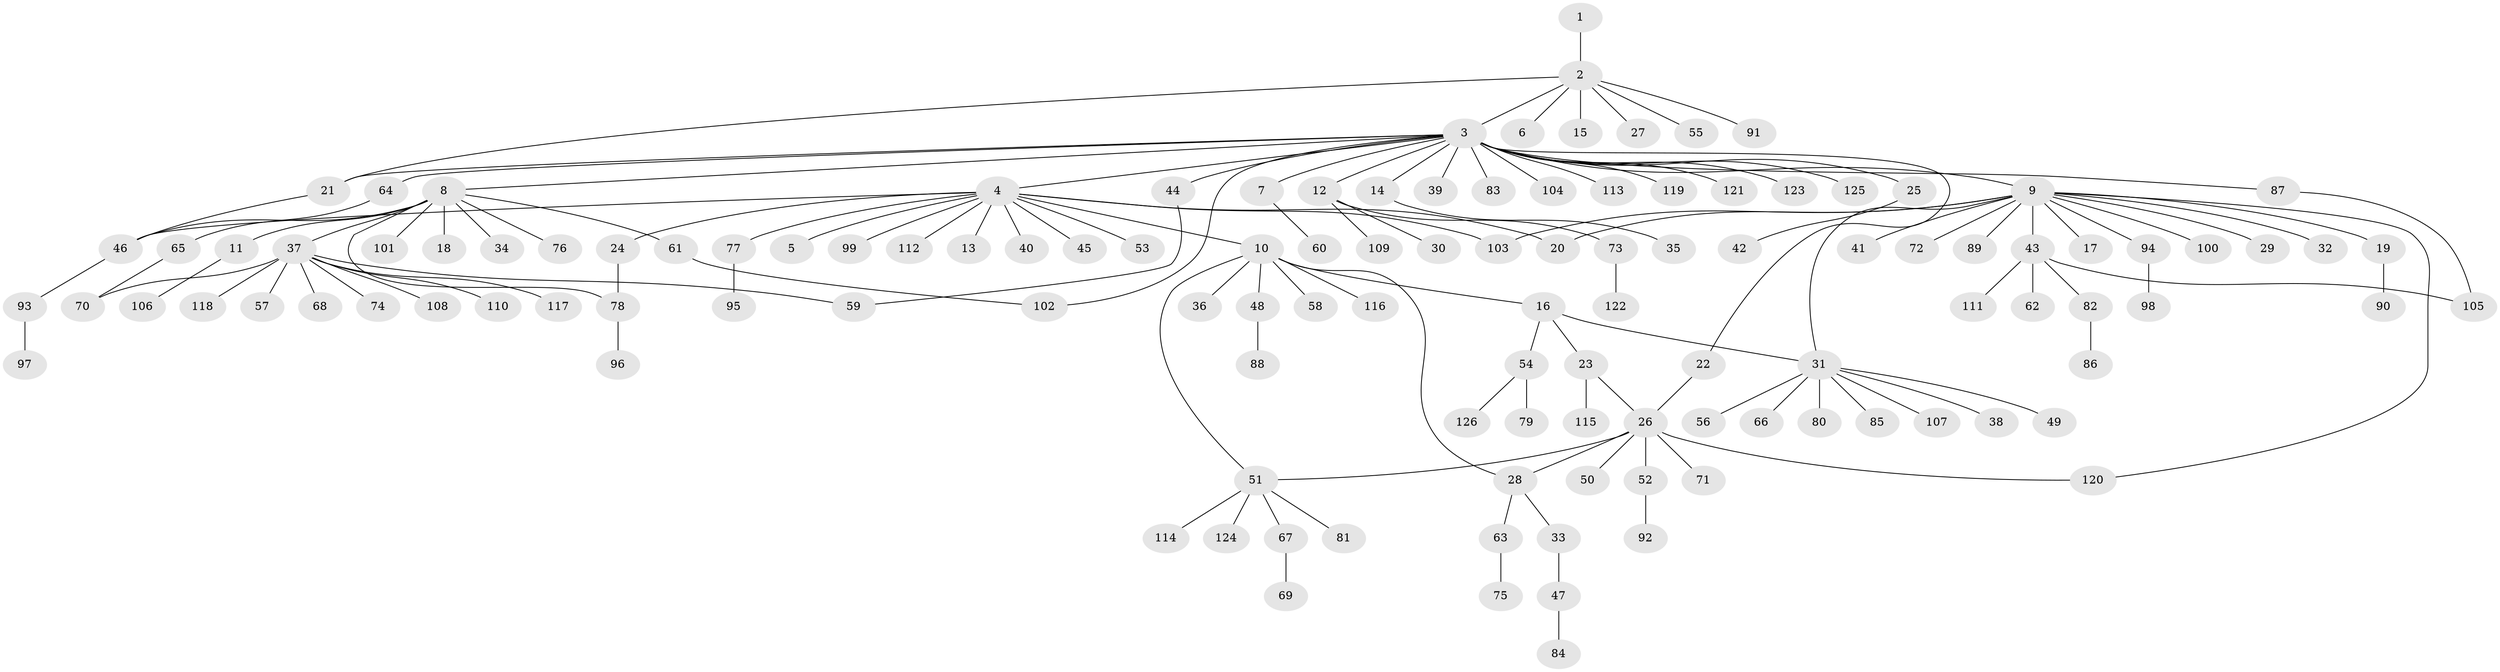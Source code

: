 // Generated by graph-tools (version 1.1) at 2025/01/03/09/25 03:01:51]
// undirected, 126 vertices, 140 edges
graph export_dot {
graph [start="1"]
  node [color=gray90,style=filled];
  1;
  2;
  3;
  4;
  5;
  6;
  7;
  8;
  9;
  10;
  11;
  12;
  13;
  14;
  15;
  16;
  17;
  18;
  19;
  20;
  21;
  22;
  23;
  24;
  25;
  26;
  27;
  28;
  29;
  30;
  31;
  32;
  33;
  34;
  35;
  36;
  37;
  38;
  39;
  40;
  41;
  42;
  43;
  44;
  45;
  46;
  47;
  48;
  49;
  50;
  51;
  52;
  53;
  54;
  55;
  56;
  57;
  58;
  59;
  60;
  61;
  62;
  63;
  64;
  65;
  66;
  67;
  68;
  69;
  70;
  71;
  72;
  73;
  74;
  75;
  76;
  77;
  78;
  79;
  80;
  81;
  82;
  83;
  84;
  85;
  86;
  87;
  88;
  89;
  90;
  91;
  92;
  93;
  94;
  95;
  96;
  97;
  98;
  99;
  100;
  101;
  102;
  103;
  104;
  105;
  106;
  107;
  108;
  109;
  110;
  111;
  112;
  113;
  114;
  115;
  116;
  117;
  118;
  119;
  120;
  121;
  122;
  123;
  124;
  125;
  126;
  1 -- 2;
  2 -- 3;
  2 -- 6;
  2 -- 15;
  2 -- 21;
  2 -- 27;
  2 -- 55;
  2 -- 91;
  3 -- 4;
  3 -- 7;
  3 -- 8;
  3 -- 9;
  3 -- 12;
  3 -- 14;
  3 -- 21;
  3 -- 22;
  3 -- 25;
  3 -- 39;
  3 -- 44;
  3 -- 64;
  3 -- 83;
  3 -- 87;
  3 -- 102;
  3 -- 104;
  3 -- 113;
  3 -- 119;
  3 -- 121;
  3 -- 123;
  3 -- 125;
  4 -- 5;
  4 -- 10;
  4 -- 13;
  4 -- 20;
  4 -- 24;
  4 -- 40;
  4 -- 45;
  4 -- 46;
  4 -- 53;
  4 -- 77;
  4 -- 99;
  4 -- 103;
  4 -- 112;
  7 -- 60;
  8 -- 11;
  8 -- 18;
  8 -- 34;
  8 -- 37;
  8 -- 46;
  8 -- 61;
  8 -- 76;
  8 -- 78;
  8 -- 101;
  9 -- 17;
  9 -- 19;
  9 -- 20;
  9 -- 29;
  9 -- 31;
  9 -- 32;
  9 -- 41;
  9 -- 43;
  9 -- 72;
  9 -- 89;
  9 -- 94;
  9 -- 100;
  9 -- 103;
  9 -- 120;
  10 -- 16;
  10 -- 28;
  10 -- 36;
  10 -- 48;
  10 -- 51;
  10 -- 58;
  10 -- 116;
  11 -- 106;
  12 -- 30;
  12 -- 73;
  12 -- 109;
  14 -- 35;
  16 -- 23;
  16 -- 31;
  16 -- 54;
  19 -- 90;
  21 -- 46;
  22 -- 26;
  23 -- 26;
  23 -- 115;
  24 -- 78;
  25 -- 42;
  26 -- 28;
  26 -- 50;
  26 -- 51;
  26 -- 52;
  26 -- 71;
  26 -- 120;
  28 -- 33;
  28 -- 63;
  31 -- 38;
  31 -- 49;
  31 -- 56;
  31 -- 66;
  31 -- 80;
  31 -- 85;
  31 -- 107;
  33 -- 47;
  37 -- 57;
  37 -- 59;
  37 -- 68;
  37 -- 70;
  37 -- 74;
  37 -- 108;
  37 -- 110;
  37 -- 117;
  37 -- 118;
  43 -- 62;
  43 -- 82;
  43 -- 105;
  43 -- 111;
  44 -- 59;
  46 -- 93;
  47 -- 84;
  48 -- 88;
  51 -- 67;
  51 -- 81;
  51 -- 114;
  51 -- 124;
  52 -- 92;
  54 -- 79;
  54 -- 126;
  61 -- 102;
  63 -- 75;
  64 -- 65;
  65 -- 70;
  67 -- 69;
  73 -- 122;
  77 -- 95;
  78 -- 96;
  82 -- 86;
  87 -- 105;
  93 -- 97;
  94 -- 98;
}
